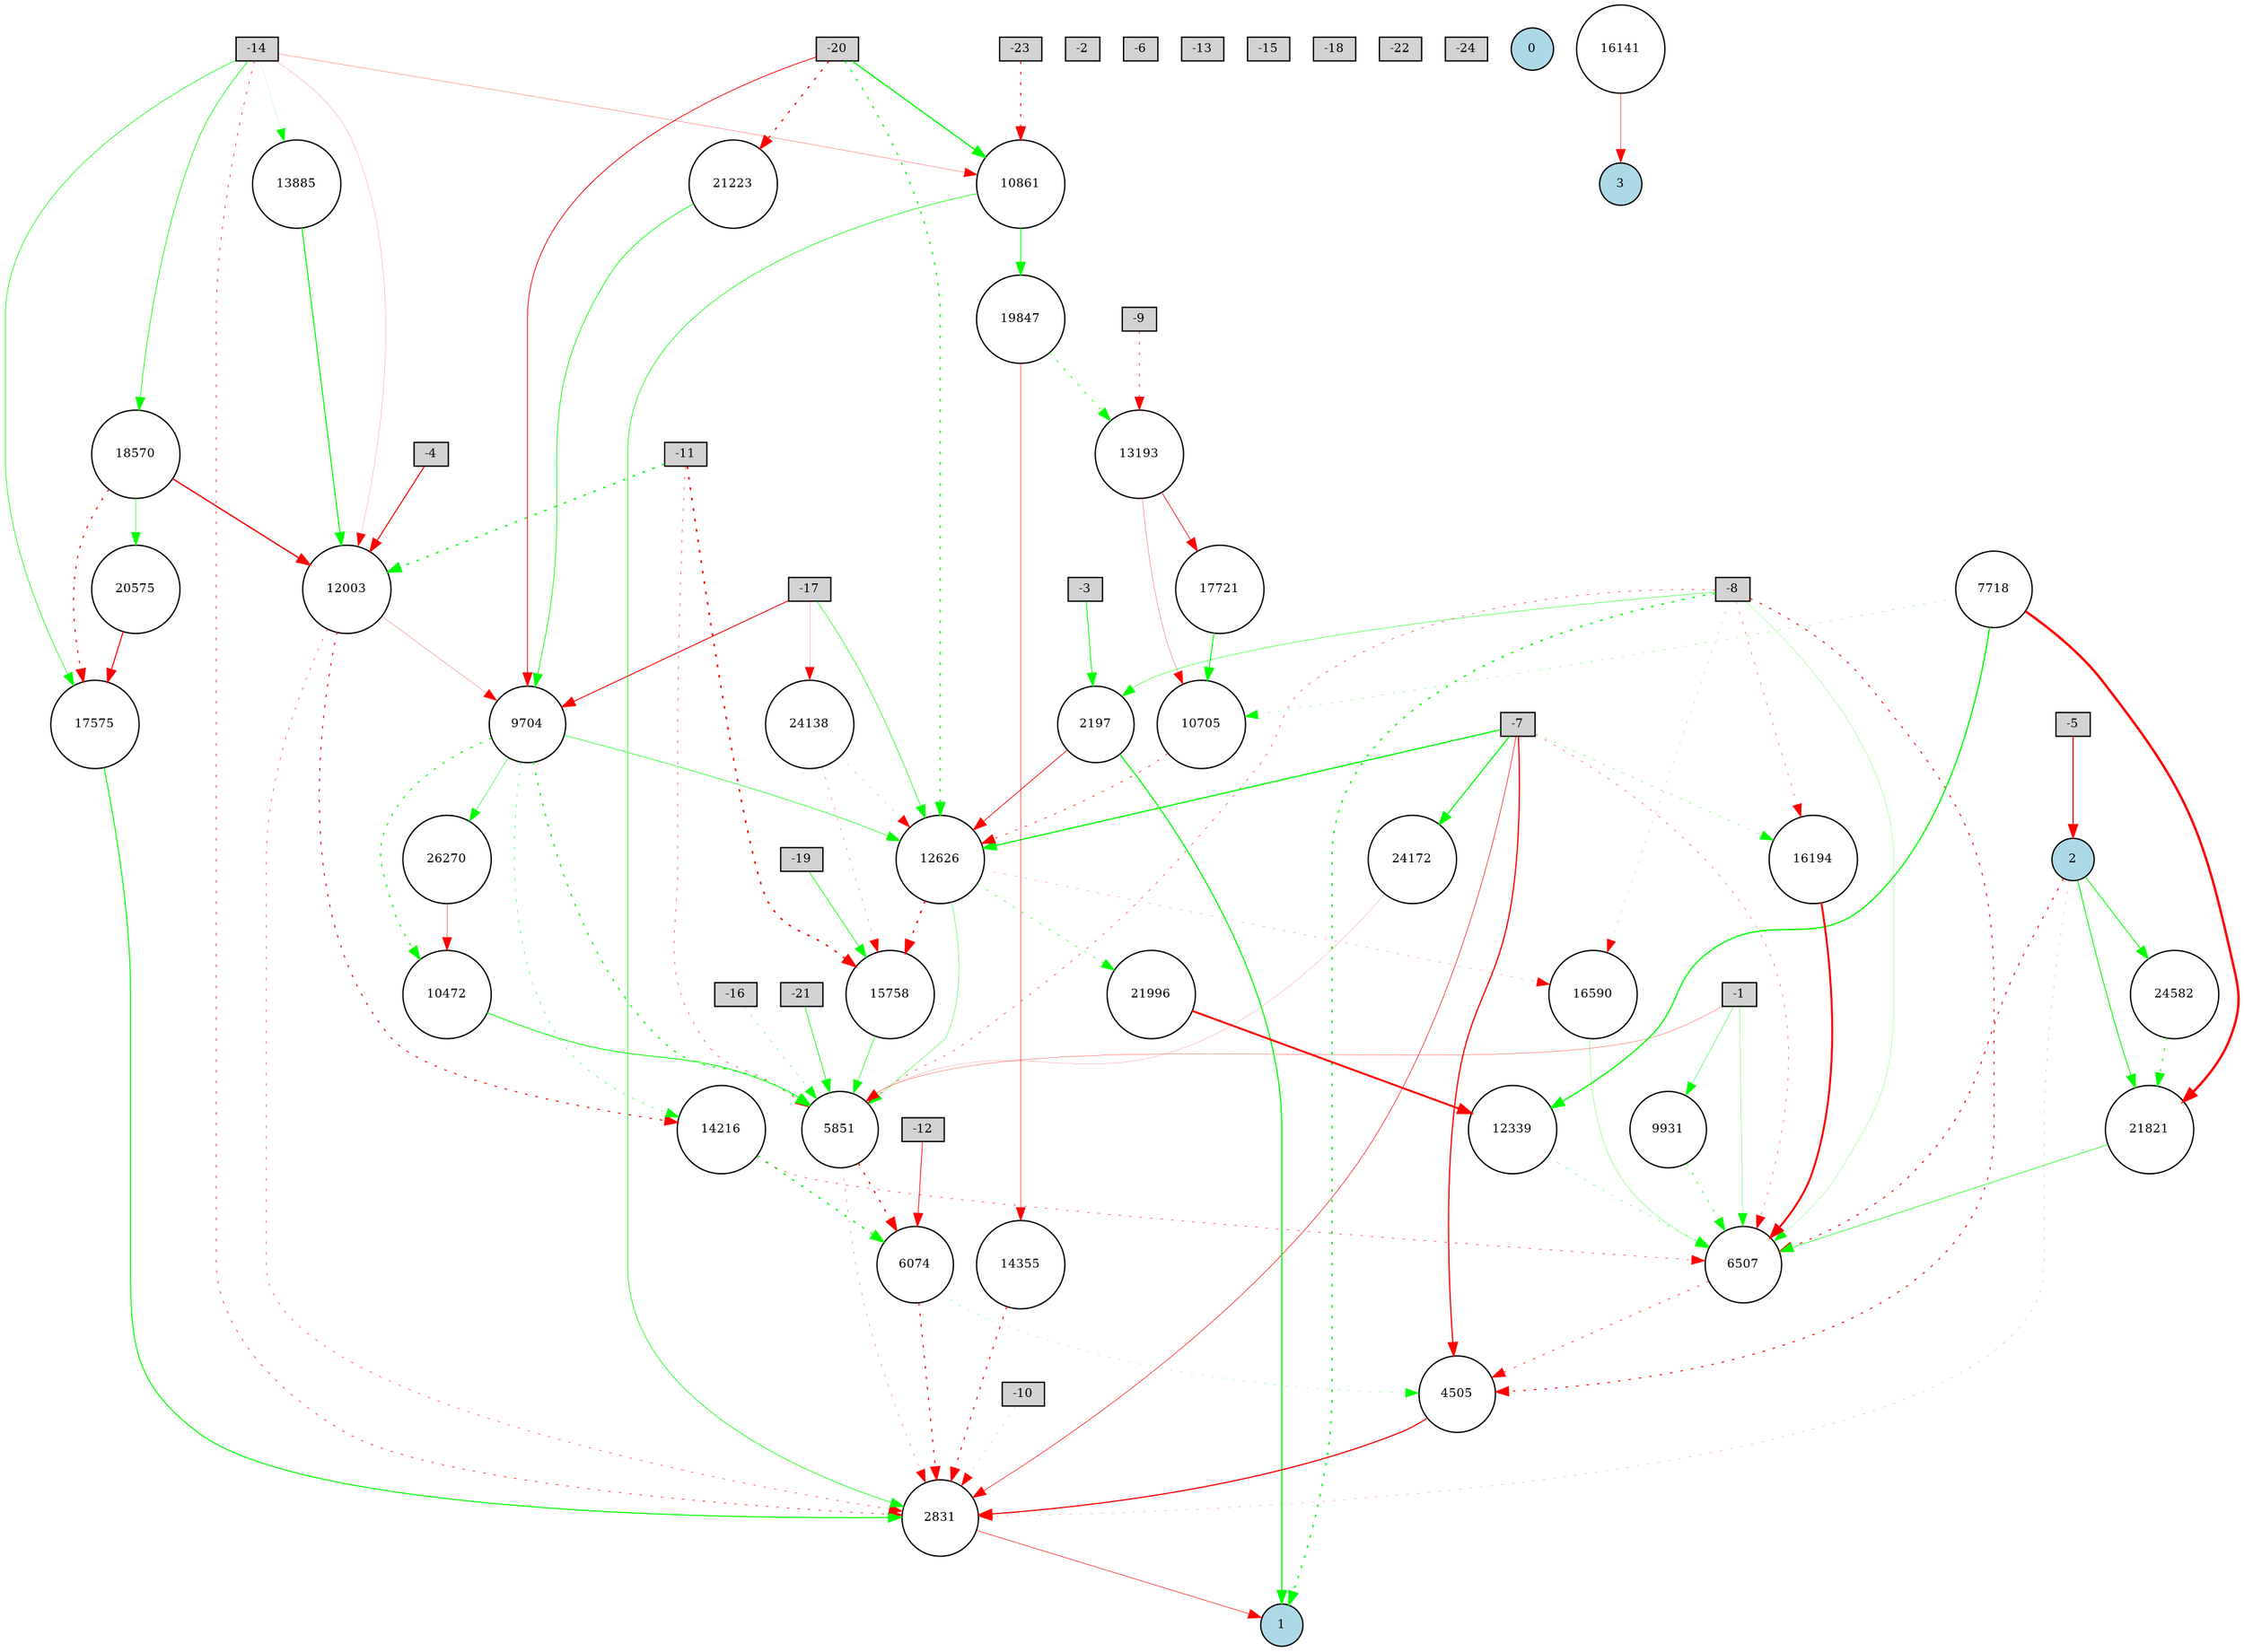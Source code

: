 digraph {
	node [fontsize=9 height=0.2 shape=circle width=0.2]
	-1 [fillcolor=lightgray shape=box style=filled]
	-2 [fillcolor=lightgray shape=box style=filled]
	-3 [fillcolor=lightgray shape=box style=filled]
	-4 [fillcolor=lightgray shape=box style=filled]
	-5 [fillcolor=lightgray shape=box style=filled]
	-6 [fillcolor=lightgray shape=box style=filled]
	-7 [fillcolor=lightgray shape=box style=filled]
	-8 [fillcolor=lightgray shape=box style=filled]
	-9 [fillcolor=lightgray shape=box style=filled]
	-10 [fillcolor=lightgray shape=box style=filled]
	-11 [fillcolor=lightgray shape=box style=filled]
	-12 [fillcolor=lightgray shape=box style=filled]
	-13 [fillcolor=lightgray shape=box style=filled]
	-14 [fillcolor=lightgray shape=box style=filled]
	-15 [fillcolor=lightgray shape=box style=filled]
	-16 [fillcolor=lightgray shape=box style=filled]
	-17 [fillcolor=lightgray shape=box style=filled]
	-18 [fillcolor=lightgray shape=box style=filled]
	-19 [fillcolor=lightgray shape=box style=filled]
	-20 [fillcolor=lightgray shape=box style=filled]
	-21 [fillcolor=lightgray shape=box style=filled]
	-22 [fillcolor=lightgray shape=box style=filled]
	-23 [fillcolor=lightgray shape=box style=filled]
	-24 [fillcolor=lightgray shape=box style=filled]
	0 [fillcolor=lightblue style=filled]
	1 [fillcolor=lightblue style=filled]
	2 [fillcolor=lightblue style=filled]
	3 [fillcolor=lightblue style=filled]
	24582 [fillcolor=white style=filled]
	19847 [fillcolor=white style=filled]
	14216 [fillcolor=white style=filled]
	13193 [fillcolor=white style=filled]
	18570 [fillcolor=white style=filled]
	16141 [fillcolor=white style=filled]
	15758 [fillcolor=white style=filled]
	2831 [fillcolor=white style=filled]
	14355 [fillcolor=white style=filled]
	2197 [fillcolor=white style=filled]
	4505 [fillcolor=white style=filled]
	26270 [fillcolor=white style=filled]
	7718 [fillcolor=white style=filled]
	17575 [fillcolor=white style=filled]
	12339 [fillcolor=white style=filled]
	17721 [fillcolor=white style=filled]
	6074 [fillcolor=white style=filled]
	13885 [fillcolor=white style=filled]
	21821 [fillcolor=white style=filled]
	16194 [fillcolor=white style=filled]
	24138 [fillcolor=white style=filled]
	9931 [fillcolor=white style=filled]
	16590 [fillcolor=white style=filled]
	10705 [fillcolor=white style=filled]
	12626 [fillcolor=white style=filled]
	5851 [fillcolor=white style=filled]
	20575 [fillcolor=white style=filled]
	12003 [fillcolor=white style=filled]
	21223 [fillcolor=white style=filled]
	9704 [fillcolor=white style=filled]
	10472 [fillcolor=white style=filled]
	6507 [fillcolor=white style=filled]
	24172 [fillcolor=white style=filled]
	21996 [fillcolor=white style=filled]
	10861 [fillcolor=white style=filled]
	-7 -> 6507 [color=red penwidth=0.27342946238517285 style=dotted]
	12626 -> 21996 [color=green penwidth=0.39108176346260026 style=dotted]
	24582 -> 21821 [color=green penwidth=0.6796236018291176 style=dotted]
	-8 -> 16194 [color=red penwidth=0.26808556078174967 style=dotted]
	16590 -> 6507 [color=green penwidth=0.20639472620331523 style=solid]
	-10 -> 2831 [color=red penwidth=0.13376888357700037 style=dotted]
	-4 -> 12003 [color=red penwidth=0.8108107960396792 style=solid]
	2831 -> 1 [color=red penwidth=0.39470251140836754 style=solid]
	-1 -> 9931 [color=green penwidth=0.3019747890488633 style=solid]
	-16 -> 5851 [color=green penwidth=0.2901752543867092 style=dotted]
	10861 -> 19847 [color=green penwidth=0.6580820619147878 style=solid]
	-7 -> 2831 [color=red penwidth=0.4256506490118601 style=solid]
	-7 -> 16194 [color=green penwidth=0.27463237438252497 style=dotted]
	-8 -> 6507 [color=green penwidth=0.1556364927949283 style=solid]
	2197 -> 12626 [color=red penwidth=0.5566549449078032 style=solid]
	-1 -> 6507 [color=green penwidth=0.22680354144564785 style=solid]
	-14 -> 12003 [color=red penwidth=0.12262950650222473 style=solid]
	9931 -> 6507 [color=green penwidth=0.47752165138891967 style=dotted]
	-20 -> 10861 [color=green penwidth=0.9604754213838967 style=solid]
	-7 -> 4505 [color=red penwidth=0.9399851947533694 style=solid]
	12003 -> 9704 [color=red penwidth=0.17166032996882413 style=solid]
	9704 -> 26270 [color=green penwidth=0.33670616857297847 style=solid]
	24138 -> 15758 [color=red penwidth=0.2084635850737418 style=dotted]
	6074 -> 4505 [color=green penwidth=0.16877271578779354 style=dotted]
	6074 -> 2831 [color=red penwidth=0.8214201395881154 style=dotted]
	10705 -> 12626 [color=red penwidth=0.4560131895967424 style=dotted]
	2 -> 24582 [color=green penwidth=0.6583942714838381 style=solid]
	17575 -> 2831 [color=green penwidth=0.7783293187285765 style=solid]
	12003 -> 2831 [color=red penwidth=0.3217256335001274 style=dotted]
	-19 -> 15758 [color=green penwidth=0.515487421391482 style=solid]
	4505 -> 2831 [color=red penwidth=0.8889162305662248 style=solid]
	16194 -> 6507 [color=red penwidth=1.4906660347765444 style=solid]
	-7 -> 24172 [color=green penwidth=0.8780817053949354 style=solid]
	21821 -> 6507 [color=green penwidth=0.43331513597138505 style=solid]
	-8 -> 4505 [color=red penwidth=0.7224461739635499 style=dotted]
	9704 -> 14216 [color=green penwidth=0.34144220823613225 style=dotted]
	-21 -> 5851 [color=green penwidth=0.5337646225201824 style=solid]
	-11 -> 15758 [color=red penwidth=1.1934370632274292 style=dotted]
	-12 -> 6074 [color=red penwidth=0.5603965200124337 style=solid]
	2 -> 21821 [color=green penwidth=0.6759594656102191 style=solid]
	7718 -> 21821 [color=red penwidth=1.8274415250356342 style=solid]
	-14 -> 2831 [color=red penwidth=0.4386828432401444 style=dotted]
	12626 -> 16590 [color=red penwidth=0.16236859401598958 style=dotted]
	-11 -> 12003 [color=green penwidth=1.0826777208469254 style=dotted]
	-14 -> 17575 [color=green penwidth=0.4708425641184314 style=solid]
	-14 -> 13885 [color=green penwidth=0.10219184819517237 style=solid]
	-20 -> 9704 [color=red penwidth=0.6018157275972498 style=solid]
	18570 -> 20575 [color=green penwidth=0.3410311290852214 style=solid]
	-1 -> 5851 [color=red penwidth=0.21053505186365779 style=solid]
	-14 -> 10861 [color=red penwidth=0.193902035706219 style=solid]
	20575 -> 17575 [color=red penwidth=0.8269087985731053 style=solid]
	2 -> 6507 [color=red penwidth=0.7488700863527792 style=dotted]
	14355 -> 2831 [color=red penwidth=0.7689322848842111 style=dotted]
	9704 -> 12626 [color=green penwidth=0.42796235772460967 style=solid]
	10472 -> 5851 [color=green penwidth=0.6433386076755184 style=solid]
	9704 -> 5851 [color=green penwidth=0.9414449948602363 style=dotted]
	17721 -> 10705 [color=green penwidth=0.753421601858987 style=solid]
	7718 -> 12339 [color=green penwidth=0.9706296403375748 style=solid]
	15758 -> 5851 [color=green penwidth=0.43258969261560487 style=solid]
	5851 -> 6074 [color=red penwidth=0.8890952098895772 style=dotted]
	24172 -> 5851 [color=red penwidth=0.11205705997505905 style=solid]
	16141 -> 3 [color=red penwidth=0.3613907824696445 style=solid]
	2197 -> 1 [color=green penwidth=0.8848734893859663 style=solid]
	14216 -> 6507 [color=red penwidth=0.3369713757091439 style=dotted]
	10861 -> 2831 [color=green penwidth=0.48526800965859485 style=solid]
	12626 -> 5851 [color=green penwidth=0.2841881094844736 style=solid]
	26270 -> 10472 [color=red penwidth=0.29857532630462436 style=solid]
	21996 -> 12339 [color=red penwidth=1.4632534533205235 style=solid]
	24138 -> 12626 [color=red penwidth=0.14314627242984318 style=dotted]
	19847 -> 14355 [color=red penwidth=0.34752976381223455 style=solid]
	-8 -> 1 [color=green penwidth=1.058582262540262 style=dotted]
	13885 -> 12003 [color=green penwidth=0.8031409929441102 style=solid]
	21223 -> 9704 [color=green penwidth=0.5482818194744434 style=solid]
	13193 -> 17721 [color=red penwidth=0.529262082550544 style=solid]
	12003 -> 14216 [color=red penwidth=0.7501037051631954 style=dotted]
	-14 -> 18570 [color=green penwidth=0.5107177243590494 style=solid]
	-3 -> 2197 [color=green penwidth=0.6334547681905236 style=solid]
	-11 -> 5851 [color=red penwidth=0.33819476715624996 style=dotted]
	18570 -> 17575 [color=red penwidth=0.8260400649059767 style=dotted]
	5851 -> 2831 [color=red penwidth=0.20947330995708646 style=dotted]
	-8 -> 5851 [color=red penwidth=0.3462869891021262 style=dotted]
	12626 -> 15758 [color=red penwidth=1.0969608575086578 style=dotted]
	-9 -> 13193 [color=red penwidth=0.4731038738319935 style=dotted]
	-8 -> 16590 [color=red penwidth=0.12039585652915727 style=dotted]
	-17 -> 9704 [color=red penwidth=0.6848070225905087 style=solid]
	-17 -> 12626 [color=green penwidth=0.4397459067215288 style=solid]
	6507 -> 4505 [color=red penwidth=0.4278999889073438 style=dotted]
	-8 -> 2197 [color=green penwidth=0.3193169841446582 style=solid]
	12339 -> 6507 [color=green penwidth=0.2967030459356431 style=dotted]
	19847 -> 13193 [color=green penwidth=0.5674830933727938 style=dotted]
	-23 -> 10861 [color=red penwidth=0.7876955394546573 style=dotted]
	-7 -> 12626 [color=green penwidth=0.9285378915297727 style=solid]
	-20 -> 21223 [color=red penwidth=0.9304469008397349 style=dotted]
	-17 -> 24138 [color=red penwidth=0.13176047976788433 style=solid]
	7718 -> 10705 [color=green penwidth=0.20019863094091578 style=dotted]
	-20 -> 12626 [color=green penwidth=0.9053108558028782 style=dotted]
	9704 -> 10472 [color=green penwidth=0.8182144376672414 style=dotted]
	13193 -> 10705 [color=red penwidth=0.21550987512039937 style=solid]
	2 -> 2831 [color=red penwidth=0.13594081605901198 style=dotted]
	-5 -> 2 [color=red penwidth=0.8536508751739394 style=solid]
	18570 -> 12003 [color=red penwidth=1.0260932345874163 style=solid]
	14216 -> 6074 [color=green penwidth=1.0648676322031192 style=dotted]
}
